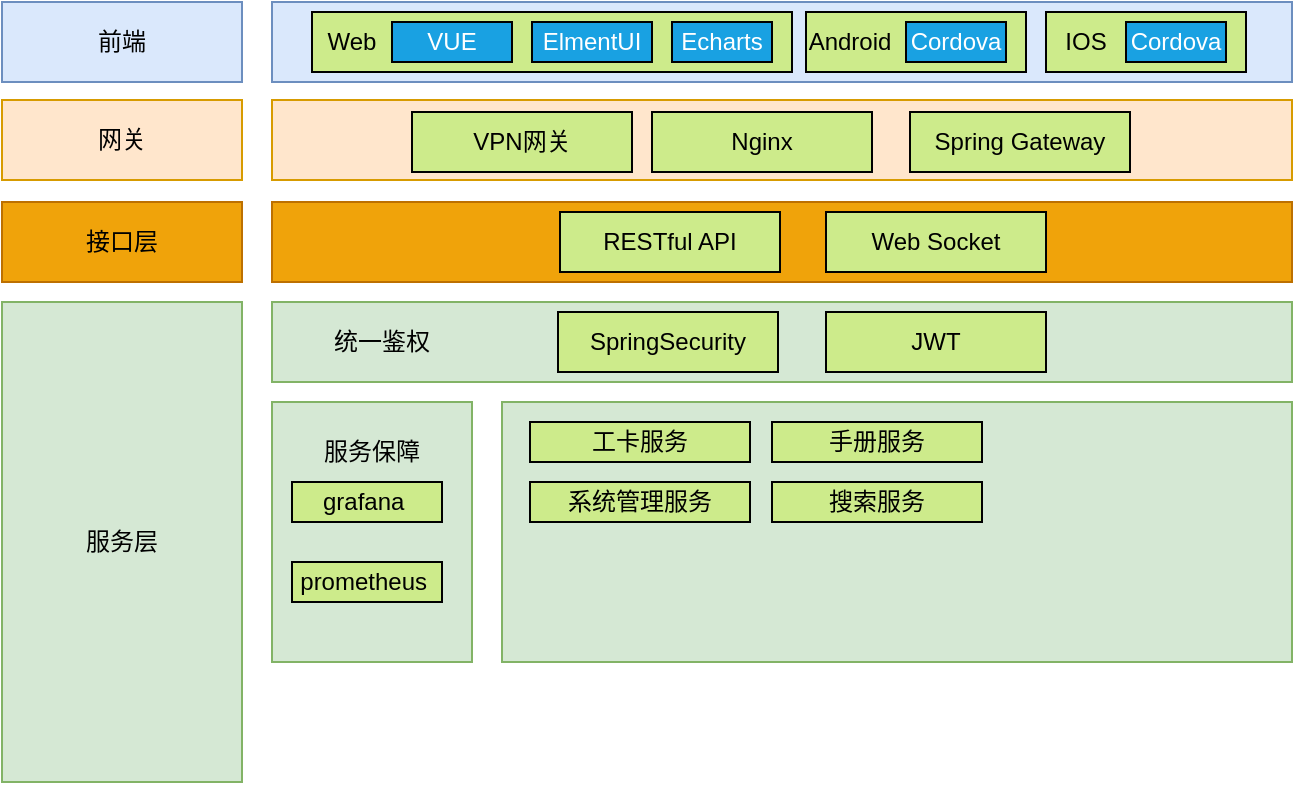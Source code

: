 <mxfile version="21.5.0" type="github">
  <diagram name="第 1 页" id="98vNd_yMc-9a7zlmiuS-">
    <mxGraphModel dx="570" dy="295" grid="1" gridSize="10" guides="1" tooltips="1" connect="1" arrows="1" fold="1" page="1" pageScale="1" pageWidth="827" pageHeight="1169" math="0" shadow="0">
      <root>
        <mxCell id="0" />
        <mxCell id="1" parent="0" />
        <mxCell id="wvW1MQ88o7CS_0m5E93--1" value="前端" style="rounded=0;whiteSpace=wrap;html=1;fillColor=#dae8fc;strokeColor=#6c8ebf;" vertex="1" parent="1">
          <mxGeometry x="40" y="70" width="120" height="40" as="geometry" />
        </mxCell>
        <mxCell id="wvW1MQ88o7CS_0m5E93--2" value="" style="rounded=0;whiteSpace=wrap;html=1;fillColor=#dae8fc;strokeColor=#6c8ebf;" vertex="1" parent="1">
          <mxGeometry x="175" y="70" width="510" height="40" as="geometry" />
        </mxCell>
        <mxCell id="wvW1MQ88o7CS_0m5E93--3" value="" style="rounded=0;whiteSpace=wrap;html=1;fillColor=#CDEB8B;" vertex="1" parent="1">
          <mxGeometry x="195" y="75" width="240" height="30" as="geometry" />
        </mxCell>
        <mxCell id="wvW1MQ88o7CS_0m5E93--4" value="Web" style="text;html=1;strokeColor=none;fillColor=none;align=center;verticalAlign=middle;whiteSpace=wrap;rounded=0;" vertex="1" parent="1">
          <mxGeometry x="185" y="75" width="60" height="30" as="geometry" />
        </mxCell>
        <mxCell id="wvW1MQ88o7CS_0m5E93--5" value="&lt;font color=&quot;#ffffff&quot;&gt;VUE&lt;/font&gt;" style="rounded=0;whiteSpace=wrap;html=1;fillColor=#19A1E2;" vertex="1" parent="1">
          <mxGeometry x="235" y="80" width="60" height="20" as="geometry" />
        </mxCell>
        <mxCell id="wvW1MQ88o7CS_0m5E93--6" value="&lt;font color=&quot;#ffffff&quot;&gt;ElmentUI&lt;/font&gt;" style="rounded=0;whiteSpace=wrap;html=1;fillColor=#19A1E2;" vertex="1" parent="1">
          <mxGeometry x="305" y="80" width="60" height="20" as="geometry" />
        </mxCell>
        <mxCell id="wvW1MQ88o7CS_0m5E93--7" value="&lt;font color=&quot;#ffffff&quot;&gt;Echarts&lt;/font&gt;" style="rounded=0;whiteSpace=wrap;html=1;fillColor=#19A1E2;" vertex="1" parent="1">
          <mxGeometry x="375" y="80" width="50" height="20" as="geometry" />
        </mxCell>
        <mxCell id="wvW1MQ88o7CS_0m5E93--9" value="" style="rounded=0;whiteSpace=wrap;html=1;fillColor=#CDEB8B;" vertex="1" parent="1">
          <mxGeometry x="442" y="75" width="110" height="30" as="geometry" />
        </mxCell>
        <mxCell id="wvW1MQ88o7CS_0m5E93--10" value="Android" style="text;html=1;strokeColor=none;fillColor=none;align=center;verticalAlign=middle;whiteSpace=wrap;rounded=0;" vertex="1" parent="1">
          <mxGeometry x="434" y="75" width="60" height="30" as="geometry" />
        </mxCell>
        <mxCell id="wvW1MQ88o7CS_0m5E93--11" value="&lt;font color=&quot;#ffffff&quot;&gt;Cordova&lt;/font&gt;" style="rounded=0;whiteSpace=wrap;html=1;fillColor=#19A1E2;" vertex="1" parent="1">
          <mxGeometry x="492" y="80" width="50" height="20" as="geometry" />
        </mxCell>
        <mxCell id="wvW1MQ88o7CS_0m5E93--12" value="" style="rounded=0;whiteSpace=wrap;html=1;fillColor=#CDEB8B;" vertex="1" parent="1">
          <mxGeometry x="562" y="75" width="100" height="30" as="geometry" />
        </mxCell>
        <mxCell id="wvW1MQ88o7CS_0m5E93--13" value="&lt;font color=&quot;#ffffff&quot;&gt;Cordova&lt;/font&gt;" style="rounded=0;whiteSpace=wrap;html=1;fillColor=#19A1E2;" vertex="1" parent="1">
          <mxGeometry x="602" y="80" width="50" height="20" as="geometry" />
        </mxCell>
        <mxCell id="wvW1MQ88o7CS_0m5E93--14" value="IOS" style="text;html=1;strokeColor=none;fillColor=none;align=center;verticalAlign=middle;whiteSpace=wrap;rounded=0;" vertex="1" parent="1">
          <mxGeometry x="552" y="75" width="60" height="30" as="geometry" />
        </mxCell>
        <mxCell id="wvW1MQ88o7CS_0m5E93--15" value="网关" style="rounded=0;whiteSpace=wrap;html=1;fillColor=#ffe6cc;strokeColor=#d79b00;" vertex="1" parent="1">
          <mxGeometry x="40" y="119" width="120" height="40" as="geometry" />
        </mxCell>
        <mxCell id="wvW1MQ88o7CS_0m5E93--16" value="" style="rounded=0;whiteSpace=wrap;html=1;fillColor=#ffe6cc;strokeColor=#d79b00;" vertex="1" parent="1">
          <mxGeometry x="175" y="119" width="510" height="40" as="geometry" />
        </mxCell>
        <mxCell id="wvW1MQ88o7CS_0m5E93--18" value="VPN网关" style="rounded=0;whiteSpace=wrap;html=1;fillColor=#CDEB8B;" vertex="1" parent="1">
          <mxGeometry x="245" y="125" width="110" height="30" as="geometry" />
        </mxCell>
        <mxCell id="wvW1MQ88o7CS_0m5E93--19" value="Nginx" style="rounded=0;whiteSpace=wrap;html=1;fillColor=#CDEB8B;" vertex="1" parent="1">
          <mxGeometry x="365" y="125" width="110" height="30" as="geometry" />
        </mxCell>
        <mxCell id="wvW1MQ88o7CS_0m5E93--20" value="Spring Gateway" style="rounded=0;whiteSpace=wrap;html=1;fillColor=#CDEB8B;" vertex="1" parent="1">
          <mxGeometry x="494" y="125" width="110" height="30" as="geometry" />
        </mxCell>
        <mxCell id="wvW1MQ88o7CS_0m5E93--23" value="接口层" style="rounded=0;whiteSpace=wrap;html=1;fillColor=#f0a30a;strokeColor=#BD7000;fontColor=#000000;" vertex="1" parent="1">
          <mxGeometry x="40" y="170" width="120" height="40" as="geometry" />
        </mxCell>
        <mxCell id="wvW1MQ88o7CS_0m5E93--25" value="" style="rounded=0;whiteSpace=wrap;html=1;fillColor=#f0a30a;strokeColor=#BD7000;fontColor=#000000;" vertex="1" parent="1">
          <mxGeometry x="175" y="170" width="510" height="40" as="geometry" />
        </mxCell>
        <mxCell id="wvW1MQ88o7CS_0m5E93--26" value="RESTful API" style="rounded=0;whiteSpace=wrap;html=1;fillColor=#CDEB8B;" vertex="1" parent="1">
          <mxGeometry x="319" y="175" width="110" height="30" as="geometry" />
        </mxCell>
        <mxCell id="wvW1MQ88o7CS_0m5E93--27" value="Web Socket" style="rounded=0;whiteSpace=wrap;html=1;fillColor=#CDEB8B;" vertex="1" parent="1">
          <mxGeometry x="452" y="175" width="110" height="30" as="geometry" />
        </mxCell>
        <mxCell id="wvW1MQ88o7CS_0m5E93--28" value="服务层" style="rounded=0;whiteSpace=wrap;html=1;fillColor=#d5e8d4;strokeColor=#82b366;" vertex="1" parent="1">
          <mxGeometry x="40" y="220" width="120" height="240" as="geometry" />
        </mxCell>
        <mxCell id="wvW1MQ88o7CS_0m5E93--29" value="" style="rounded=0;whiteSpace=wrap;html=1;fillColor=#d5e8d4;strokeColor=#82b366;" vertex="1" parent="1">
          <mxGeometry x="175" y="220" width="510" height="40" as="geometry" />
        </mxCell>
        <mxCell id="wvW1MQ88o7CS_0m5E93--30" value="统一鉴权" style="text;html=1;strokeColor=none;fillColor=none;align=center;verticalAlign=middle;whiteSpace=wrap;rounded=0;" vertex="1" parent="1">
          <mxGeometry x="200" y="225" width="60" height="30" as="geometry" />
        </mxCell>
        <mxCell id="wvW1MQ88o7CS_0m5E93--31" value="SpringSecurity" style="rounded=0;whiteSpace=wrap;html=1;fillColor=#CDEB8B;" vertex="1" parent="1">
          <mxGeometry x="318" y="225" width="110" height="30" as="geometry" />
        </mxCell>
        <mxCell id="wvW1MQ88o7CS_0m5E93--32" value="JWT" style="rounded=0;whiteSpace=wrap;html=1;fillColor=#CDEB8B;" vertex="1" parent="1">
          <mxGeometry x="452" y="225" width="110" height="30" as="geometry" />
        </mxCell>
        <mxCell id="wvW1MQ88o7CS_0m5E93--33" value="" style="rounded=0;whiteSpace=wrap;html=1;fillColor=#d5e8d4;strokeColor=#82b366;" vertex="1" parent="1">
          <mxGeometry x="290" y="270" width="395" height="130" as="geometry" />
        </mxCell>
        <mxCell id="wvW1MQ88o7CS_0m5E93--34" value="" style="rounded=0;whiteSpace=wrap;html=1;fillColor=#d5e8d4;strokeColor=#82b366;" vertex="1" parent="1">
          <mxGeometry x="175" y="270" width="100" height="130" as="geometry" />
        </mxCell>
        <mxCell id="wvW1MQ88o7CS_0m5E93--35" value="服务保障" style="text;html=1;strokeColor=none;fillColor=none;align=center;verticalAlign=middle;whiteSpace=wrap;rounded=0;" vertex="1" parent="1">
          <mxGeometry x="195" y="280" width="60" height="30" as="geometry" />
        </mxCell>
        <mxCell id="wvW1MQ88o7CS_0m5E93--37" value="grafana&amp;nbsp;" style="rounded=0;whiteSpace=wrap;html=1;fillColor=#CDEB8B;" vertex="1" parent="1">
          <mxGeometry x="185" y="310" width="75" height="20" as="geometry" />
        </mxCell>
        <mxCell id="wvW1MQ88o7CS_0m5E93--38" value="prometheus&amp;nbsp;" style="rounded=0;whiteSpace=wrap;html=1;fillColor=#CDEB8B;" vertex="1" parent="1">
          <mxGeometry x="185" y="350" width="75" height="20" as="geometry" />
        </mxCell>
        <mxCell id="wvW1MQ88o7CS_0m5E93--39" value="工卡服务" style="rounded=0;whiteSpace=wrap;html=1;fillColor=#CDEB8B;" vertex="1" parent="1">
          <mxGeometry x="304" y="280" width="110" height="20" as="geometry" />
        </mxCell>
        <mxCell id="wvW1MQ88o7CS_0m5E93--40" value="手册服务" style="rounded=0;whiteSpace=wrap;html=1;fillColor=#CDEB8B;" vertex="1" parent="1">
          <mxGeometry x="425" y="280" width="105" height="20" as="geometry" />
        </mxCell>
        <mxCell id="wvW1MQ88o7CS_0m5E93--41" value="系统管理服务" style="rounded=0;whiteSpace=wrap;html=1;fillColor=#CDEB8B;" vertex="1" parent="1">
          <mxGeometry x="304" y="310" width="110" height="20" as="geometry" />
        </mxCell>
        <mxCell id="wvW1MQ88o7CS_0m5E93--42" value="搜索服务" style="rounded=0;whiteSpace=wrap;html=1;fillColor=#CDEB8B;" vertex="1" parent="1">
          <mxGeometry x="425" y="310" width="105" height="20" as="geometry" />
        </mxCell>
      </root>
    </mxGraphModel>
  </diagram>
</mxfile>

